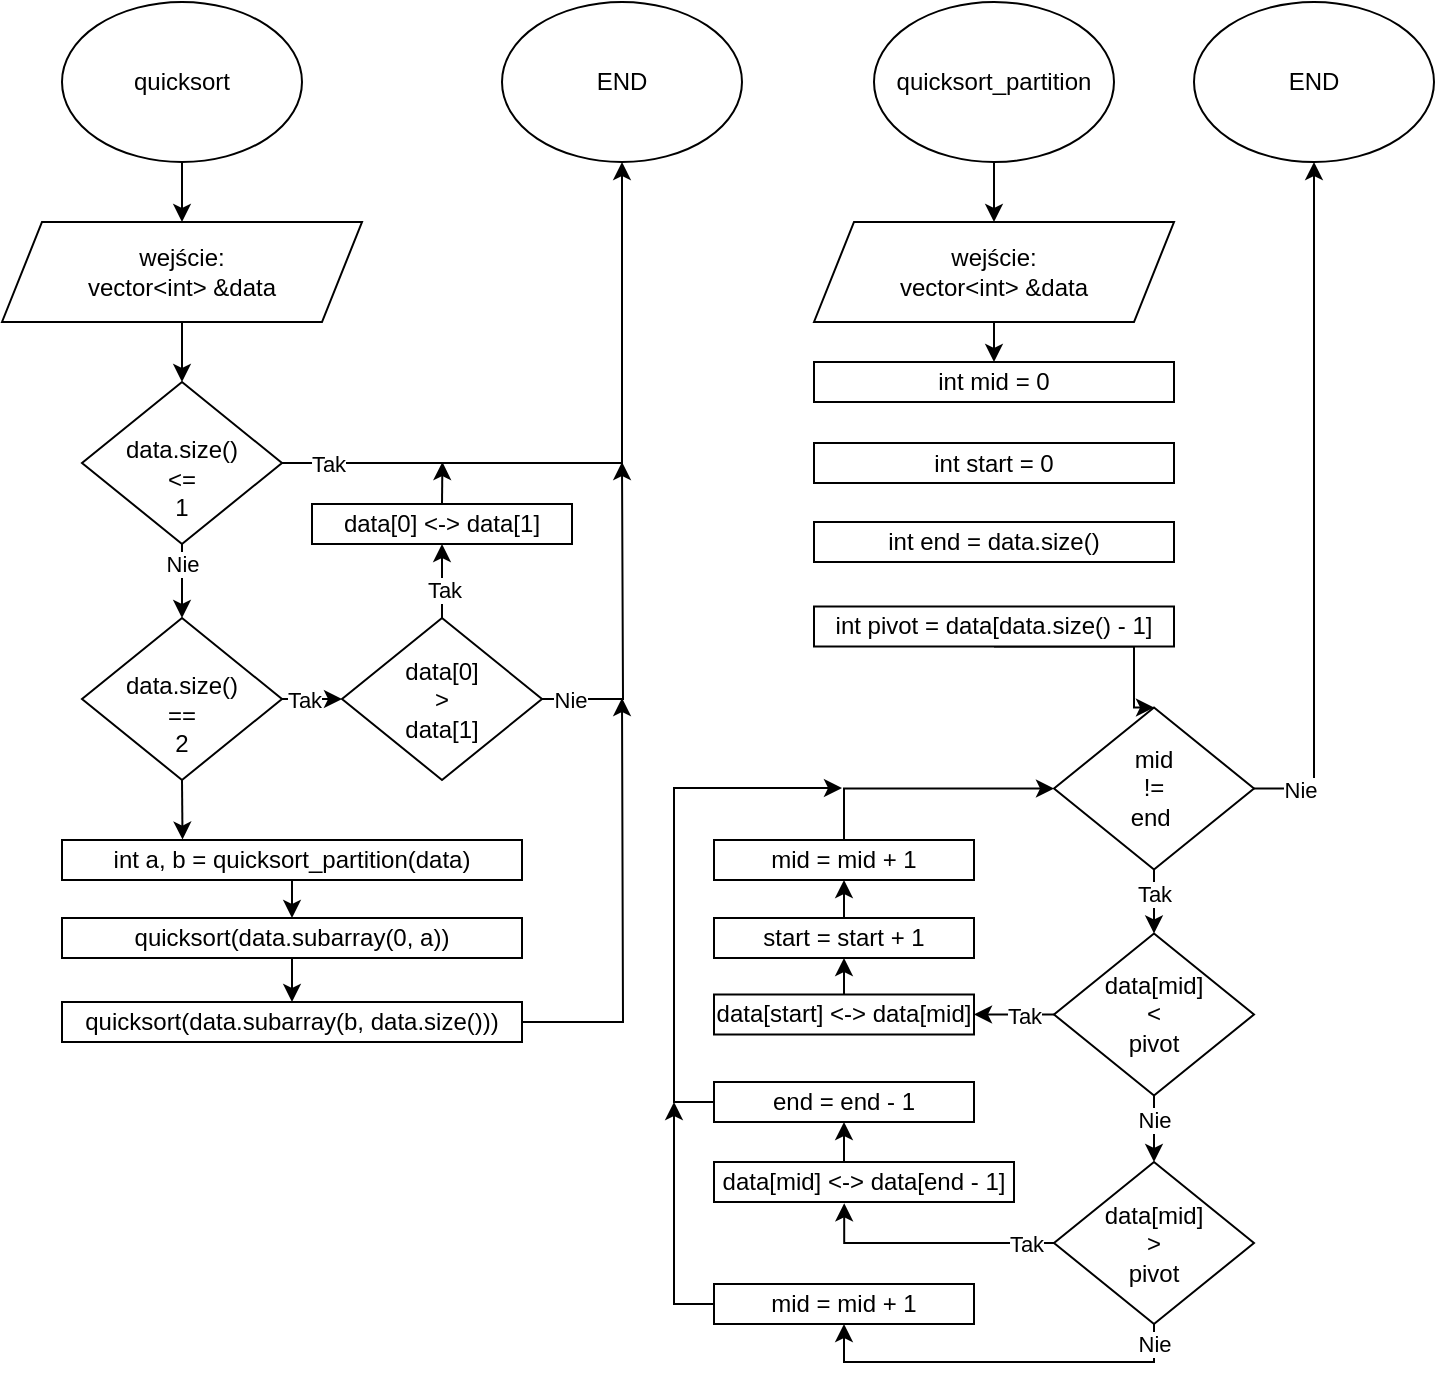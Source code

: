 <mxfile version="20.7.4" type="device"><diagram id="G7T-oKwrTL8EWRsf4ax-" name="Strona-1"><mxGraphModel dx="1036" dy="614" grid="1" gridSize="10" guides="1" tooltips="1" connect="1" arrows="1" fold="1" page="1" pageScale="1" pageWidth="827" pageHeight="1169" math="0" shadow="0"><root><mxCell id="0"/><mxCell id="1" parent="0"/><mxCell id="r7XBIrCw2C-trih24rIx-43" style="edgeStyle=orthogonalEdgeStyle;rounded=0;orthogonalLoop=1;jettySize=auto;html=1;exitX=0.5;exitY=1;exitDx=0;exitDy=0;entryX=0.5;entryY=0;entryDx=0;entryDy=0;" parent="1" source="E6Bw1MsBg4w08sKZ258O-2" target="r7XBIrCw2C-trih24rIx-10" edge="1"><mxGeometry relative="1" as="geometry"/></mxCell><mxCell id="E6Bw1MsBg4w08sKZ258O-2" value="quicksort" style="ellipse;whiteSpace=wrap;html=1;" parent="1" vertex="1"><mxGeometry x="74" y="160" width="120" height="80" as="geometry"/></mxCell><mxCell id="r7XBIrCw2C-trih24rIx-9" value="END" style="ellipse;whiteSpace=wrap;html=1;" parent="1" vertex="1"><mxGeometry x="294" y="160" width="120" height="80" as="geometry"/></mxCell><mxCell id="r7XBIrCw2C-trih24rIx-13" style="edgeStyle=orthogonalEdgeStyle;rounded=0;orthogonalLoop=1;jettySize=auto;html=1;exitX=0.5;exitY=1;exitDx=0;exitDy=0;entryX=0.5;entryY=0;entryDx=0;entryDy=0;" parent="1" source="r7XBIrCw2C-trih24rIx-10" target="r7XBIrCw2C-trih24rIx-12" edge="1"><mxGeometry relative="1" as="geometry"/></mxCell><mxCell id="r7XBIrCw2C-trih24rIx-10" value="wejście:&lt;br&gt;vector&amp;lt;int&amp;gt; &amp;amp;data" style="shape=parallelogram;perimeter=parallelogramPerimeter;whiteSpace=wrap;html=1;fixedSize=1;" parent="1" vertex="1"><mxGeometry x="44" y="270" width="180" height="50" as="geometry"/></mxCell><mxCell id="r7XBIrCw2C-trih24rIx-14" style="edgeStyle=orthogonalEdgeStyle;rounded=0;orthogonalLoop=1;jettySize=auto;html=1;exitX=1;exitY=0.5;exitDx=0;exitDy=0;entryX=0.5;entryY=1;entryDx=0;entryDy=0;" parent="1" source="r7XBIrCw2C-trih24rIx-12" target="r7XBIrCw2C-trih24rIx-9" edge="1"><mxGeometry relative="1" as="geometry"/></mxCell><mxCell id="r7XBIrCw2C-trih24rIx-15" value="Tak" style="edgeLabel;html=1;align=center;verticalAlign=middle;resizable=0;points=[];" parent="r7XBIrCw2C-trih24rIx-14" vertex="1" connectable="0"><mxGeometry x="-0.861" y="6" relative="1" as="geometry"><mxPoint y="6" as="offset"/></mxGeometry></mxCell><mxCell id="r7XBIrCw2C-trih24rIx-17" style="edgeStyle=orthogonalEdgeStyle;rounded=0;orthogonalLoop=1;jettySize=auto;html=1;entryX=0.5;entryY=0;entryDx=0;entryDy=0;" parent="1" source="r7XBIrCw2C-trih24rIx-12" target="r7XBIrCw2C-trih24rIx-16" edge="1"><mxGeometry relative="1" as="geometry"/></mxCell><mxCell id="r7XBIrCw2C-trih24rIx-18" value="Nie" style="edgeLabel;html=1;align=center;verticalAlign=middle;resizable=0;points=[];" parent="r7XBIrCw2C-trih24rIx-17" vertex="1" connectable="0"><mxGeometry x="-0.358" y="-1" relative="1" as="geometry"><mxPoint x="1" y="-4" as="offset"/></mxGeometry></mxCell><mxCell id="r7XBIrCw2C-trih24rIx-12" value="&amp;nbsp;&lt;br&gt;data.size()&lt;br&gt;&amp;lt;=&lt;br&gt;1" style="rhombus;whiteSpace=wrap;html=1;" parent="1" vertex="1"><mxGeometry x="84" y="350" width="100" height="81" as="geometry"/></mxCell><mxCell id="r7XBIrCw2C-trih24rIx-21" style="edgeStyle=orthogonalEdgeStyle;rounded=0;orthogonalLoop=1;jettySize=auto;html=1;exitX=1;exitY=0.5;exitDx=0;exitDy=0;entryX=0;entryY=0.5;entryDx=0;entryDy=0;" parent="1" source="r7XBIrCw2C-trih24rIx-16" target="r7XBIrCw2C-trih24rIx-20" edge="1"><mxGeometry relative="1" as="geometry"/></mxCell><mxCell id="r7XBIrCw2C-trih24rIx-23" value="Tak" style="edgeLabel;html=1;align=center;verticalAlign=middle;resizable=0;points=[];" parent="r7XBIrCw2C-trih24rIx-21" vertex="1" connectable="0"><mxGeometry x="-0.647" relative="1" as="geometry"><mxPoint x="5" as="offset"/></mxGeometry></mxCell><mxCell id="r7XBIrCw2C-trih24rIx-34" style="edgeStyle=orthogonalEdgeStyle;rounded=0;orthogonalLoop=1;jettySize=auto;html=1;exitX=0.5;exitY=1;exitDx=0;exitDy=0;entryX=0.262;entryY=-0.01;entryDx=0;entryDy=0;entryPerimeter=0;" parent="1" source="r7XBIrCw2C-trih24rIx-16" target="r7XBIrCw2C-trih24rIx-30" edge="1"><mxGeometry relative="1" as="geometry"><mxPoint x="137" y="549" as="sourcePoint"/><mxPoint x="134.5" y="579" as="targetPoint"/><Array as="points"><mxPoint x="134" y="549"/></Array></mxGeometry></mxCell><mxCell id="r7XBIrCw2C-trih24rIx-16" value="&amp;nbsp;&lt;br&gt;data.size()&lt;br&gt;==&lt;br&gt;2" style="rhombus;whiteSpace=wrap;html=1;" parent="1" vertex="1"><mxGeometry x="84" y="468" width="100" height="81" as="geometry"/></mxCell><mxCell id="r7XBIrCw2C-trih24rIx-22" style="edgeStyle=orthogonalEdgeStyle;rounded=0;orthogonalLoop=1;jettySize=auto;html=1;exitX=1;exitY=0.5;exitDx=0;exitDy=0;" parent="1" source="r7XBIrCw2C-trih24rIx-20" edge="1"><mxGeometry relative="1" as="geometry"><mxPoint x="354" y="390" as="targetPoint"/></mxGeometry></mxCell><mxCell id="r7XBIrCw2C-trih24rIx-24" value="Nie" style="edgeLabel;html=1;align=center;verticalAlign=middle;resizable=0;points=[];" parent="r7XBIrCw2C-trih24rIx-22" vertex="1" connectable="0"><mxGeometry x="-0.931" y="1" relative="1" as="geometry"><mxPoint x="8" y="1" as="offset"/></mxGeometry></mxCell><mxCell id="r7XBIrCw2C-trih24rIx-26" style="edgeStyle=orthogonalEdgeStyle;rounded=0;orthogonalLoop=1;jettySize=auto;html=1;exitX=0.5;exitY=0;exitDx=0;exitDy=0;entryX=0.5;entryY=1;entryDx=0;entryDy=0;" parent="1" source="r7XBIrCw2C-trih24rIx-20" target="r7XBIrCw2C-trih24rIx-25" edge="1"><mxGeometry relative="1" as="geometry"/></mxCell><mxCell id="r7XBIrCw2C-trih24rIx-28" value="Tak" style="edgeLabel;html=1;align=center;verticalAlign=middle;resizable=0;points=[];" parent="r7XBIrCw2C-trih24rIx-26" vertex="1" connectable="0"><mxGeometry x="-0.211" y="-1" relative="1" as="geometry"><mxPoint as="offset"/></mxGeometry></mxCell><mxCell id="r7XBIrCw2C-trih24rIx-20" value="data[0]&lt;br&gt;&amp;gt;&lt;br&gt;data[1]" style="rhombus;whiteSpace=wrap;html=1;" parent="1" vertex="1"><mxGeometry x="214" y="468" width="100" height="81" as="geometry"/></mxCell><mxCell id="r7XBIrCw2C-trih24rIx-27" style="edgeStyle=orthogonalEdgeStyle;rounded=0;orthogonalLoop=1;jettySize=auto;html=1;exitX=0.5;exitY=0;exitDx=0;exitDy=0;" parent="1" source="r7XBIrCw2C-trih24rIx-25" edge="1"><mxGeometry relative="1" as="geometry"><mxPoint x="264.2" y="390" as="targetPoint"/></mxGeometry></mxCell><mxCell id="r7XBIrCw2C-trih24rIx-25" value="data[0] &amp;lt;-&amp;gt; data[1]" style="whiteSpace=wrap;html=1;" parent="1" vertex="1"><mxGeometry x="199" y="411" width="130" height="20" as="geometry"/></mxCell><mxCell id="r7XBIrCw2C-trih24rIx-40" style="edgeStyle=orthogonalEdgeStyle;rounded=0;orthogonalLoop=1;jettySize=auto;html=1;exitX=0.5;exitY=1;exitDx=0;exitDy=0;entryX=0.5;entryY=0;entryDx=0;entryDy=0;" parent="1" source="r7XBIrCw2C-trih24rIx-30" target="r7XBIrCw2C-trih24rIx-38" edge="1"><mxGeometry relative="1" as="geometry"/></mxCell><mxCell id="r7XBIrCw2C-trih24rIx-30" value="int a, b = quicksort_partition(data)" style="whiteSpace=wrap;html=1;" parent="1" vertex="1"><mxGeometry x="74" y="579" width="230" height="20" as="geometry"/></mxCell><mxCell id="r7XBIrCw2C-trih24rIx-41" style="edgeStyle=orthogonalEdgeStyle;rounded=0;orthogonalLoop=1;jettySize=auto;html=1;exitX=0.5;exitY=1;exitDx=0;exitDy=0;entryX=0.5;entryY=0;entryDx=0;entryDy=0;" parent="1" source="r7XBIrCw2C-trih24rIx-38" target="r7XBIrCw2C-trih24rIx-39" edge="1"><mxGeometry relative="1" as="geometry"/></mxCell><mxCell id="r7XBIrCw2C-trih24rIx-38" value="quicksort(data.subarray(0, a))" style="whiteSpace=wrap;html=1;" parent="1" vertex="1"><mxGeometry x="74" y="618" width="230" height="20" as="geometry"/></mxCell><mxCell id="r7XBIrCw2C-trih24rIx-42" style="edgeStyle=orthogonalEdgeStyle;rounded=0;orthogonalLoop=1;jettySize=auto;html=1;exitX=1;exitY=0.5;exitDx=0;exitDy=0;" parent="1" source="r7XBIrCw2C-trih24rIx-39" edge="1"><mxGeometry relative="1" as="geometry"><mxPoint x="354" y="508" as="targetPoint"/><mxPoint x="304" y="668" as="sourcePoint"/></mxGeometry></mxCell><mxCell id="r7XBIrCw2C-trih24rIx-39" value="quicksort(data.subarray(b, data.size()))" style="whiteSpace=wrap;html=1;" parent="1" vertex="1"><mxGeometry x="74" y="660" width="230" height="20" as="geometry"/></mxCell><mxCell id="r7XBIrCw2C-trih24rIx-47" style="edgeStyle=orthogonalEdgeStyle;rounded=0;orthogonalLoop=1;jettySize=auto;html=1;entryX=0.5;entryY=0;entryDx=0;entryDy=0;" parent="1" source="r7XBIrCw2C-trih24rIx-45" target="r7XBIrCw2C-trih24rIx-46" edge="1"><mxGeometry relative="1" as="geometry"/></mxCell><mxCell id="r7XBIrCw2C-trih24rIx-45" value="quicksort_partition" style="ellipse;whiteSpace=wrap;html=1;" parent="1" vertex="1"><mxGeometry x="480" y="160" width="120" height="80" as="geometry"/></mxCell><mxCell id="r7XBIrCw2C-trih24rIx-52" style="edgeStyle=orthogonalEdgeStyle;rounded=0;orthogonalLoop=1;jettySize=auto;html=1;exitX=0.5;exitY=1;exitDx=0;exitDy=0;entryX=0.5;entryY=0;entryDx=0;entryDy=0;" parent="1" source="r7XBIrCw2C-trih24rIx-46" target="r7XBIrCw2C-trih24rIx-50" edge="1"><mxGeometry relative="1" as="geometry"/></mxCell><mxCell id="r7XBIrCw2C-trih24rIx-46" value="wejście:&lt;br&gt;vector&amp;lt;int&amp;gt; &amp;amp;data" style="shape=parallelogram;perimeter=parallelogramPerimeter;whiteSpace=wrap;html=1;fixedSize=1;" parent="1" vertex="1"><mxGeometry x="450" y="270" width="180" height="50" as="geometry"/></mxCell><mxCell id="r7XBIrCw2C-trih24rIx-50" value="int mid = 0" style="whiteSpace=wrap;html=1;" parent="1" vertex="1"><mxGeometry x="450" y="340" width="180" height="20" as="geometry"/></mxCell><mxCell id="r7XBIrCw2C-trih24rIx-55" style="edgeStyle=orthogonalEdgeStyle;rounded=0;orthogonalLoop=1;jettySize=auto;html=1;exitX=0.5;exitY=1;exitDx=0;exitDy=0;entryX=0.5;entryY=0;entryDx=0;entryDy=0;" parent="1" source="r7XBIrCw2C-trih24rIx-51" target="r7XBIrCw2C-trih24rIx-54" edge="1"><mxGeometry relative="1" as="geometry"><Array as="points"><mxPoint x="610" y="482.75"/></Array></mxGeometry></mxCell><mxCell id="r7XBIrCw2C-trih24rIx-51" value="int pivot = data[data.size() - 1]" style="whiteSpace=wrap;html=1;" parent="1" vertex="1"><mxGeometry x="450" y="462.25" width="180" height="20" as="geometry"/></mxCell><mxCell id="r7XBIrCw2C-trih24rIx-57" style="edgeStyle=orthogonalEdgeStyle;rounded=0;orthogonalLoop=1;jettySize=auto;html=1;entryX=0.5;entryY=1;entryDx=0;entryDy=0;exitX=1;exitY=0.5;exitDx=0;exitDy=0;" parent="1" source="r7XBIrCw2C-trih24rIx-54" target="r7XBIrCw2C-trih24rIx-56" edge="1"><mxGeometry relative="1" as="geometry"/></mxCell><mxCell id="r7XBIrCw2C-trih24rIx-58" value="Nie" style="edgeLabel;html=1;align=center;verticalAlign=middle;resizable=0;points=[];" parent="r7XBIrCw2C-trih24rIx-57" vertex="1" connectable="0"><mxGeometry x="-0.924" y="3" relative="1" as="geometry"><mxPoint x="10" y="3" as="offset"/></mxGeometry></mxCell><mxCell id="r7XBIrCw2C-trih24rIx-61" style="edgeStyle=orthogonalEdgeStyle;rounded=0;orthogonalLoop=1;jettySize=auto;html=1;exitX=0.5;exitY=1;exitDx=0;exitDy=0;entryX=0.5;entryY=0;entryDx=0;entryDy=0;" parent="1" source="r7XBIrCw2C-trih24rIx-54" target="r7XBIrCw2C-trih24rIx-60" edge="1"><mxGeometry relative="1" as="geometry"/></mxCell><mxCell id="r7XBIrCw2C-trih24rIx-62" value="Tak" style="edgeLabel;html=1;align=center;verticalAlign=middle;resizable=0;points=[];" parent="r7XBIrCw2C-trih24rIx-61" vertex="1" connectable="0"><mxGeometry x="-0.267" relative="1" as="geometry"><mxPoint as="offset"/></mxGeometry></mxCell><mxCell id="r7XBIrCw2C-trih24rIx-54" value="mid&lt;br&gt;!=&lt;br&gt;end&amp;nbsp;" style="rhombus;whiteSpace=wrap;html=1;" parent="1" vertex="1"><mxGeometry x="570" y="512.75" width="100" height="81" as="geometry"/></mxCell><mxCell id="r7XBIrCw2C-trih24rIx-56" value="END" style="ellipse;whiteSpace=wrap;html=1;" parent="1" vertex="1"><mxGeometry x="640" y="160" width="120" height="80" as="geometry"/></mxCell><mxCell id="r7XBIrCw2C-trih24rIx-66" style="edgeStyle=orthogonalEdgeStyle;rounded=0;orthogonalLoop=1;jettySize=auto;html=1;exitX=0;exitY=0.5;exitDx=0;exitDy=0;entryX=1;entryY=0.5;entryDx=0;entryDy=0;" parent="1" source="r7XBIrCw2C-trih24rIx-60" target="r7XBIrCw2C-trih24rIx-63" edge="1"><mxGeometry relative="1" as="geometry"/></mxCell><mxCell id="r7XBIrCw2C-trih24rIx-72" value="Tak" style="edgeLabel;html=1;align=center;verticalAlign=middle;resizable=0;points=[];" parent="r7XBIrCw2C-trih24rIx-66" vertex="1" connectable="0"><mxGeometry x="-0.302" relative="1" as="geometry"><mxPoint x="-1" as="offset"/></mxGeometry></mxCell><mxCell id="r7XBIrCw2C-trih24rIx-75" style="edgeStyle=orthogonalEdgeStyle;rounded=0;orthogonalLoop=1;jettySize=auto;html=1;exitX=0.5;exitY=1;exitDx=0;exitDy=0;entryX=0.5;entryY=0;entryDx=0;entryDy=0;" parent="1" source="r7XBIrCw2C-trih24rIx-60" target="r7XBIrCw2C-trih24rIx-74" edge="1"><mxGeometry relative="1" as="geometry"/></mxCell><mxCell id="r7XBIrCw2C-trih24rIx-76" value="Nie" style="edgeLabel;html=1;align=center;verticalAlign=middle;resizable=0;points=[];" parent="r7XBIrCw2C-trih24rIx-75" vertex="1" connectable="0"><mxGeometry x="-0.296" relative="1" as="geometry"><mxPoint as="offset"/></mxGeometry></mxCell><mxCell id="r7XBIrCw2C-trih24rIx-60" value="data[mid]&lt;br&gt;&amp;lt;&lt;br&gt;pivot" style="rhombus;whiteSpace=wrap;html=1;" parent="1" vertex="1"><mxGeometry x="570" y="625.75" width="100" height="81" as="geometry"/></mxCell><mxCell id="r7XBIrCw2C-trih24rIx-69" style="edgeStyle=orthogonalEdgeStyle;rounded=0;orthogonalLoop=1;jettySize=auto;html=1;exitX=0.5;exitY=0;exitDx=0;exitDy=0;entryX=0.5;entryY=1;entryDx=0;entryDy=0;" parent="1" source="r7XBIrCw2C-trih24rIx-63" target="r7XBIrCw2C-trih24rIx-67" edge="1"><mxGeometry relative="1" as="geometry"/></mxCell><mxCell id="r7XBIrCw2C-trih24rIx-63" value="data[start] &amp;lt;-&amp;gt; data[mid]" style="whiteSpace=wrap;html=1;" parent="1" vertex="1"><mxGeometry x="400" y="656.25" width="130" height="20" as="geometry"/></mxCell><mxCell id="r7XBIrCw2C-trih24rIx-64" value="int start = 0" style="whiteSpace=wrap;html=1;" parent="1" vertex="1"><mxGeometry x="450" y="380.5" width="180" height="20" as="geometry"/></mxCell><mxCell id="r7XBIrCw2C-trih24rIx-65" value="int end = data.size()" style="whiteSpace=wrap;html=1;" parent="1" vertex="1"><mxGeometry x="450" y="420" width="180" height="20" as="geometry"/></mxCell><mxCell id="r7XBIrCw2C-trih24rIx-70" style="edgeStyle=orthogonalEdgeStyle;rounded=0;orthogonalLoop=1;jettySize=auto;html=1;exitX=0.5;exitY=0;exitDx=0;exitDy=0;entryX=0.5;entryY=1;entryDx=0;entryDy=0;" parent="1" source="r7XBIrCw2C-trih24rIx-67" target="r7XBIrCw2C-trih24rIx-68" edge="1"><mxGeometry relative="1" as="geometry"/></mxCell><mxCell id="r7XBIrCw2C-trih24rIx-67" value="start = start + 1" style="whiteSpace=wrap;html=1;" parent="1" vertex="1"><mxGeometry x="400" y="618" width="130" height="20" as="geometry"/></mxCell><mxCell id="r7XBIrCw2C-trih24rIx-71" style="edgeStyle=orthogonalEdgeStyle;rounded=0;orthogonalLoop=1;jettySize=auto;html=1;exitX=0.5;exitY=0;exitDx=0;exitDy=0;entryX=0;entryY=0.5;entryDx=0;entryDy=0;" parent="1" source="r7XBIrCw2C-trih24rIx-68" target="r7XBIrCw2C-trih24rIx-54" edge="1"><mxGeometry relative="1" as="geometry"/></mxCell><mxCell id="r7XBIrCw2C-trih24rIx-68" value="mid = mid + 1" style="whiteSpace=wrap;html=1;" parent="1" vertex="1"><mxGeometry x="400" y="579" width="130" height="20" as="geometry"/></mxCell><mxCell id="r7XBIrCw2C-trih24rIx-83" style="edgeStyle=orthogonalEdgeStyle;rounded=0;orthogonalLoop=1;jettySize=auto;html=1;entryX=0.5;entryY=1;entryDx=0;entryDy=0;" parent="1" source="r7XBIrCw2C-trih24rIx-74" target="r7XBIrCw2C-trih24rIx-84" edge="1"><mxGeometry relative="1" as="geometry"><mxPoint x="480" y="820" as="targetPoint"/><Array as="points"><mxPoint x="620" y="840"/><mxPoint x="465" y="840"/></Array></mxGeometry></mxCell><mxCell id="r7XBIrCw2C-trih24rIx-85" value="Nie" style="edgeLabel;html=1;align=center;verticalAlign=middle;resizable=0;points=[];" parent="r7XBIrCw2C-trih24rIx-83" vertex="1" connectable="0"><mxGeometry x="-0.817" relative="1" as="geometry"><mxPoint y="-8" as="offset"/></mxGeometry></mxCell><mxCell id="r7XBIrCw2C-trih24rIx-88" style="edgeStyle=orthogonalEdgeStyle;rounded=0;orthogonalLoop=1;jettySize=auto;html=1;exitX=0;exitY=0.5;exitDx=0;exitDy=0;entryX=0.434;entryY=1.033;entryDx=0;entryDy=0;entryPerimeter=0;" parent="1" source="r7XBIrCw2C-trih24rIx-74" target="r7XBIrCw2C-trih24rIx-77" edge="1"><mxGeometry relative="1" as="geometry"/></mxCell><mxCell id="r7XBIrCw2C-trih24rIx-89" value="Tak" style="edgeLabel;html=1;align=center;verticalAlign=middle;resizable=0;points=[];" parent="r7XBIrCw2C-trih24rIx-88" vertex="1" connectable="0"><mxGeometry x="-0.806" y="-2" relative="1" as="geometry"><mxPoint x="-2" y="2" as="offset"/></mxGeometry></mxCell><mxCell id="r7XBIrCw2C-trih24rIx-74" value="data[mid]&lt;br&gt;&amp;gt;&lt;br&gt;pivot" style="rhombus;whiteSpace=wrap;html=1;" parent="1" vertex="1"><mxGeometry x="570" y="740" width="100" height="81" as="geometry"/></mxCell><mxCell id="r7XBIrCw2C-trih24rIx-81" style="edgeStyle=orthogonalEdgeStyle;rounded=0;orthogonalLoop=1;jettySize=auto;html=1;exitX=0.5;exitY=0;exitDx=0;exitDy=0;entryX=0.5;entryY=1;entryDx=0;entryDy=0;" parent="1" source="r7XBIrCw2C-trih24rIx-77" target="r7XBIrCw2C-trih24rIx-80" edge="1"><mxGeometry relative="1" as="geometry"/></mxCell><mxCell id="r7XBIrCw2C-trih24rIx-77" value="data[mid] &amp;lt;-&amp;gt; data[end - 1]" style="whiteSpace=wrap;html=1;" parent="1" vertex="1"><mxGeometry x="400" y="740" width="150" height="20" as="geometry"/></mxCell><mxCell id="r7XBIrCw2C-trih24rIx-82" style="edgeStyle=orthogonalEdgeStyle;rounded=0;orthogonalLoop=1;jettySize=auto;html=1;exitX=0;exitY=0.5;exitDx=0;exitDy=0;" parent="1" source="r7XBIrCw2C-trih24rIx-80" edge="1"><mxGeometry relative="1" as="geometry"><mxPoint x="464" y="553" as="targetPoint"/><mxPoint x="380" y="740" as="sourcePoint"/><Array as="points"><mxPoint x="380" y="710"/><mxPoint x="380" y="553"/></Array></mxGeometry></mxCell><mxCell id="r7XBIrCw2C-trih24rIx-80" value="end = end - 1" style="whiteSpace=wrap;html=1;" parent="1" vertex="1"><mxGeometry x="400" y="700" width="130" height="20" as="geometry"/></mxCell><mxCell id="r7XBIrCw2C-trih24rIx-86" style="edgeStyle=orthogonalEdgeStyle;rounded=0;orthogonalLoop=1;jettySize=auto;html=1;exitX=0;exitY=0.5;exitDx=0;exitDy=0;" parent="1" source="r7XBIrCw2C-trih24rIx-84" edge="1"><mxGeometry relative="1" as="geometry"><mxPoint x="380" y="710" as="targetPoint"/></mxGeometry></mxCell><mxCell id="r7XBIrCw2C-trih24rIx-84" value="mid = mid + 1" style="whiteSpace=wrap;html=1;" parent="1" vertex="1"><mxGeometry x="400" y="801" width="130" height="20" as="geometry"/></mxCell></root></mxGraphModel></diagram></mxfile>
